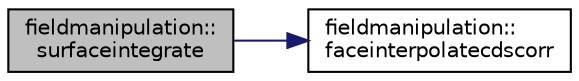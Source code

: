 digraph "fieldmanipulation::surfaceintegrate"
{
 // LATEX_PDF_SIZE
  edge [fontname="Helvetica",fontsize="10",labelfontname="Helvetica",labelfontsize="10"];
  node [fontname="Helvetica",fontsize="10",shape=record];
  rankdir="LR";
  Node1 [label="fieldmanipulation::\lsurfaceintegrate",height=0.2,width=0.4,color="black", fillcolor="grey75", style="filled", fontcolor="black",tooltip=" "];
  Node1 -> Node2 [color="midnightblue",fontsize="10",style="solid"];
  Node2 [label="fieldmanipulation::\lfaceinterpolatecdscorr",height=0.2,width=0.4,color="black", fillcolor="white", style="filled",URL="$namespacefieldmanipulation.html#aba8cce868dfdd1d679c48022ed786ea8",tooltip=" "];
}
